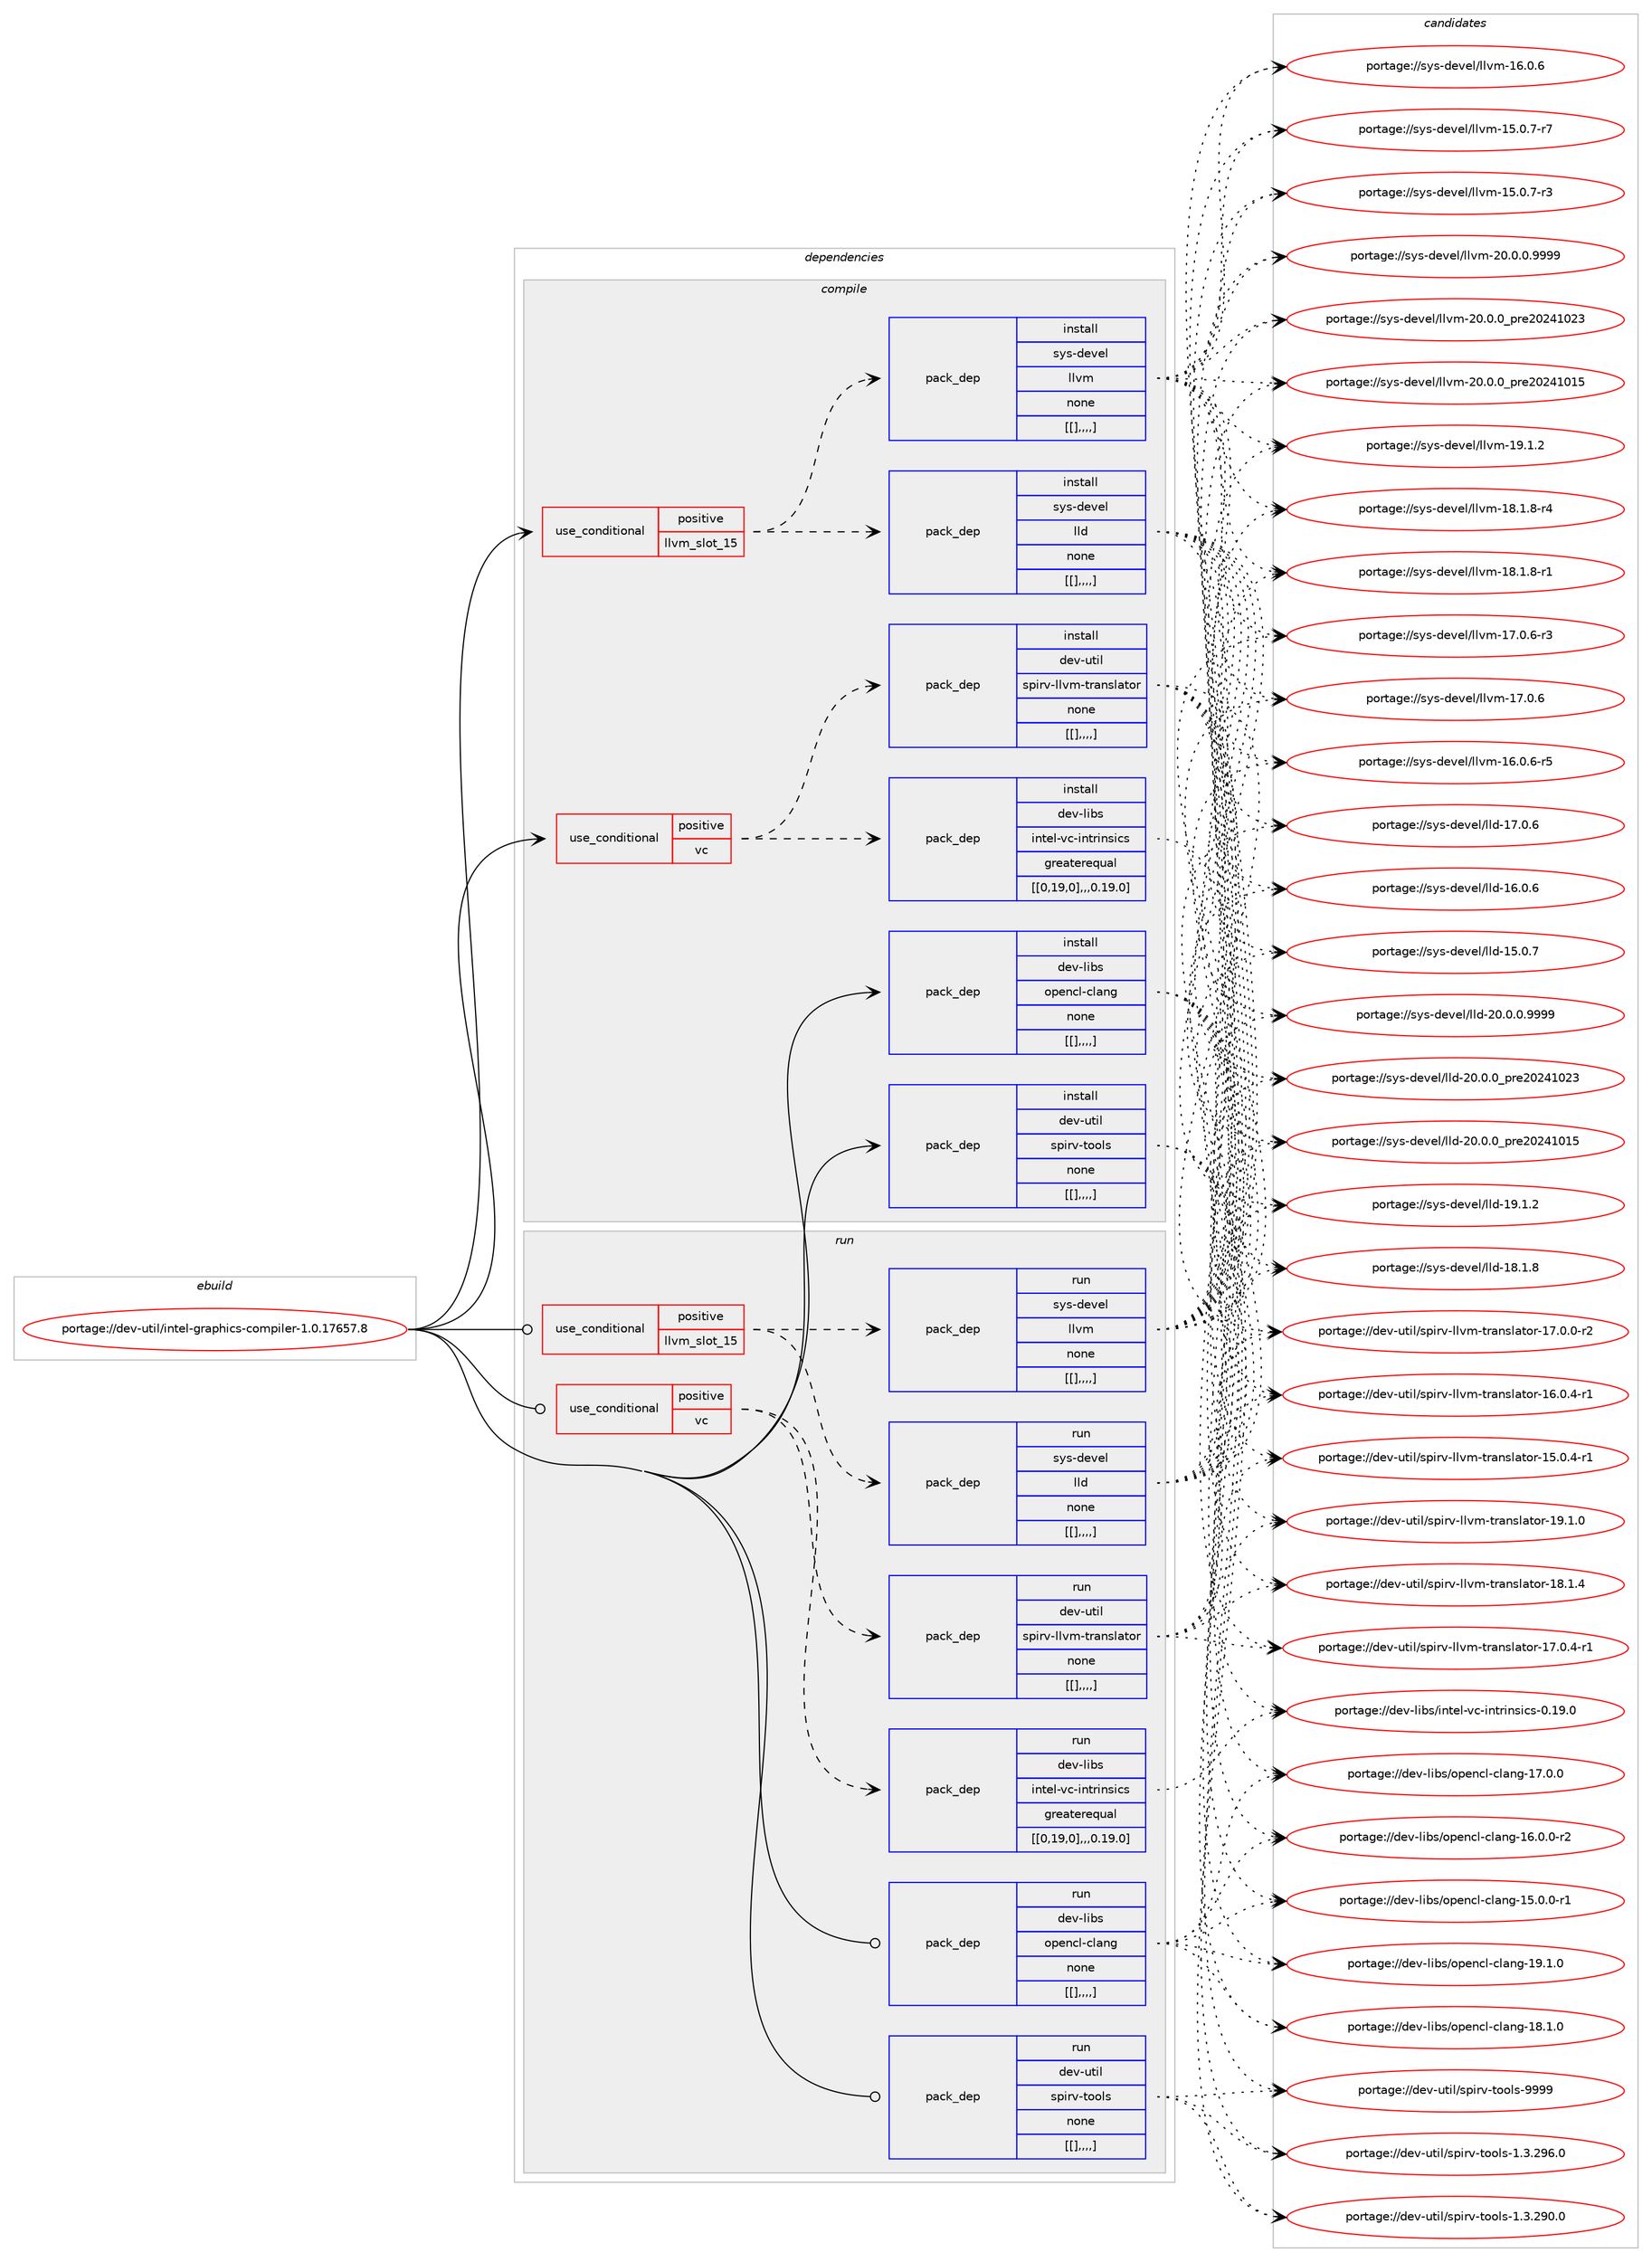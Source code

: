 digraph prolog {

# *************
# Graph options
# *************

newrank=true;
concentrate=true;
compound=true;
graph [rankdir=LR,fontname=Helvetica,fontsize=10,ranksep=1.5];#, ranksep=2.5, nodesep=0.2];
edge  [arrowhead=vee];
node  [fontname=Helvetica,fontsize=10];

# **********
# The ebuild
# **********

subgraph cluster_leftcol {
color=gray;
label=<<i>ebuild</i>>;
id [label="portage://dev-util/intel-graphics-compiler-1.0.17657.8", color=red, width=4, href="../dev-util/intel-graphics-compiler-1.0.17657.8.svg"];
}

# ****************
# The dependencies
# ****************

subgraph cluster_midcol {
color=gray;
label=<<i>dependencies</i>>;
subgraph cluster_compile {
fillcolor="#eeeeee";
style=filled;
label=<<i>compile</i>>;
subgraph cond65424 {
dependency227500 [label=<<TABLE BORDER="0" CELLBORDER="1" CELLSPACING="0" CELLPADDING="4"><TR><TD ROWSPAN="3" CELLPADDING="10">use_conditional</TD></TR><TR><TD>positive</TD></TR><TR><TD>llvm_slot_15</TD></TR></TABLE>>, shape=none, color=red];
subgraph pack160575 {
dependency227503 [label=<<TABLE BORDER="0" CELLBORDER="1" CELLSPACING="0" CELLPADDING="4" WIDTH="220"><TR><TD ROWSPAN="6" CELLPADDING="30">pack_dep</TD></TR><TR><TD WIDTH="110">install</TD></TR><TR><TD>sys-devel</TD></TR><TR><TD>lld</TD></TR><TR><TD>none</TD></TR><TR><TD>[[],,,,]</TD></TR></TABLE>>, shape=none, color=blue];
}
dependency227500:e -> dependency227503:w [weight=20,style="dashed",arrowhead="vee"];
subgraph pack160579 {
dependency227516 [label=<<TABLE BORDER="0" CELLBORDER="1" CELLSPACING="0" CELLPADDING="4" WIDTH="220"><TR><TD ROWSPAN="6" CELLPADDING="30">pack_dep</TD></TR><TR><TD WIDTH="110">install</TD></TR><TR><TD>sys-devel</TD></TR><TR><TD>llvm</TD></TR><TR><TD>none</TD></TR><TR><TD>[[],,,,]</TD></TR></TABLE>>, shape=none, color=blue];
}
dependency227500:e -> dependency227516:w [weight=20,style="dashed",arrowhead="vee"];
}
id:e -> dependency227500:w [weight=20,style="solid",arrowhead="vee"];
subgraph cond65430 {
dependency227548 [label=<<TABLE BORDER="0" CELLBORDER="1" CELLSPACING="0" CELLPADDING="4"><TR><TD ROWSPAN="3" CELLPADDING="10">use_conditional</TD></TR><TR><TD>positive</TD></TR><TR><TD>vc</TD></TR></TABLE>>, shape=none, color=red];
subgraph pack160641 {
dependency227622 [label=<<TABLE BORDER="0" CELLBORDER="1" CELLSPACING="0" CELLPADDING="4" WIDTH="220"><TR><TD ROWSPAN="6" CELLPADDING="30">pack_dep</TD></TR><TR><TD WIDTH="110">install</TD></TR><TR><TD>dev-libs</TD></TR><TR><TD>intel-vc-intrinsics</TD></TR><TR><TD>greaterequal</TD></TR><TR><TD>[[0,19,0],,,0.19.0]</TD></TR></TABLE>>, shape=none, color=blue];
}
dependency227548:e -> dependency227622:w [weight=20,style="dashed",arrowhead="vee"];
subgraph pack160669 {
dependency227681 [label=<<TABLE BORDER="0" CELLBORDER="1" CELLSPACING="0" CELLPADDING="4" WIDTH="220"><TR><TD ROWSPAN="6" CELLPADDING="30">pack_dep</TD></TR><TR><TD WIDTH="110">install</TD></TR><TR><TD>dev-util</TD></TR><TR><TD>spirv-llvm-translator</TD></TR><TR><TD>none</TD></TR><TR><TD>[[],,,,]</TD></TR></TABLE>>, shape=none, color=blue];
}
dependency227548:e -> dependency227681:w [weight=20,style="dashed",arrowhead="vee"];
}
id:e -> dependency227548:w [weight=20,style="solid",arrowhead="vee"];
subgraph pack160744 {
dependency227742 [label=<<TABLE BORDER="0" CELLBORDER="1" CELLSPACING="0" CELLPADDING="4" WIDTH="220"><TR><TD ROWSPAN="6" CELLPADDING="30">pack_dep</TD></TR><TR><TD WIDTH="110">install</TD></TR><TR><TD>dev-libs</TD></TR><TR><TD>opencl-clang</TD></TR><TR><TD>none</TD></TR><TR><TD>[[],,,,]</TD></TR></TABLE>>, shape=none, color=blue];
}
id:e -> dependency227742:w [weight=20,style="solid",arrowhead="vee"];
subgraph pack160785 {
dependency227779 [label=<<TABLE BORDER="0" CELLBORDER="1" CELLSPACING="0" CELLPADDING="4" WIDTH="220"><TR><TD ROWSPAN="6" CELLPADDING="30">pack_dep</TD></TR><TR><TD WIDTH="110">install</TD></TR><TR><TD>dev-util</TD></TR><TR><TD>spirv-tools</TD></TR><TR><TD>none</TD></TR><TR><TD>[[],,,,]</TD></TR></TABLE>>, shape=none, color=blue];
}
id:e -> dependency227779:w [weight=20,style="solid",arrowhead="vee"];
}
subgraph cluster_compileandrun {
fillcolor="#eeeeee";
style=filled;
label=<<i>compile and run</i>>;
}
subgraph cluster_run {
fillcolor="#eeeeee";
style=filled;
label=<<i>run</i>>;
subgraph cond65510 {
dependency227833 [label=<<TABLE BORDER="0" CELLBORDER="1" CELLSPACING="0" CELLPADDING="4"><TR><TD ROWSPAN="3" CELLPADDING="10">use_conditional</TD></TR><TR><TD>positive</TD></TR><TR><TD>llvm_slot_15</TD></TR></TABLE>>, shape=none, color=red];
subgraph pack160820 {
dependency227836 [label=<<TABLE BORDER="0" CELLBORDER="1" CELLSPACING="0" CELLPADDING="4" WIDTH="220"><TR><TD ROWSPAN="6" CELLPADDING="30">pack_dep</TD></TR><TR><TD WIDTH="110">run</TD></TR><TR><TD>sys-devel</TD></TR><TR><TD>lld</TD></TR><TR><TD>none</TD></TR><TR><TD>[[],,,,]</TD></TR></TABLE>>, shape=none, color=blue];
}
dependency227833:e -> dependency227836:w [weight=20,style="dashed",arrowhead="vee"];
subgraph pack160862 {
dependency227940 [label=<<TABLE BORDER="0" CELLBORDER="1" CELLSPACING="0" CELLPADDING="4" WIDTH="220"><TR><TD ROWSPAN="6" CELLPADDING="30">pack_dep</TD></TR><TR><TD WIDTH="110">run</TD></TR><TR><TD>sys-devel</TD></TR><TR><TD>llvm</TD></TR><TR><TD>none</TD></TR><TR><TD>[[],,,,]</TD></TR></TABLE>>, shape=none, color=blue];
}
dependency227833:e -> dependency227940:w [weight=20,style="dashed",arrowhead="vee"];
}
id:e -> dependency227833:w [weight=20,style="solid",arrowhead="odot"];
subgraph cond65543 {
dependency227978 [label=<<TABLE BORDER="0" CELLBORDER="1" CELLSPACING="0" CELLPADDING="4"><TR><TD ROWSPAN="3" CELLPADDING="10">use_conditional</TD></TR><TR><TD>positive</TD></TR><TR><TD>vc</TD></TR></TABLE>>, shape=none, color=red];
subgraph pack160928 {
dependency227985 [label=<<TABLE BORDER="0" CELLBORDER="1" CELLSPACING="0" CELLPADDING="4" WIDTH="220"><TR><TD ROWSPAN="6" CELLPADDING="30">pack_dep</TD></TR><TR><TD WIDTH="110">run</TD></TR><TR><TD>dev-libs</TD></TR><TR><TD>intel-vc-intrinsics</TD></TR><TR><TD>greaterequal</TD></TR><TR><TD>[[0,19,0],,,0.19.0]</TD></TR></TABLE>>, shape=none, color=blue];
}
dependency227978:e -> dependency227985:w [weight=20,style="dashed",arrowhead="vee"];
subgraph pack160960 {
dependency228042 [label=<<TABLE BORDER="0" CELLBORDER="1" CELLSPACING="0" CELLPADDING="4" WIDTH="220"><TR><TD ROWSPAN="6" CELLPADDING="30">pack_dep</TD></TR><TR><TD WIDTH="110">run</TD></TR><TR><TD>dev-util</TD></TR><TR><TD>spirv-llvm-translator</TD></TR><TR><TD>none</TD></TR><TR><TD>[[],,,,]</TD></TR></TABLE>>, shape=none, color=blue];
}
dependency227978:e -> dependency228042:w [weight=20,style="dashed",arrowhead="vee"];
}
id:e -> dependency227978:w [weight=20,style="solid",arrowhead="odot"];
subgraph pack160992 {
dependency228083 [label=<<TABLE BORDER="0" CELLBORDER="1" CELLSPACING="0" CELLPADDING="4" WIDTH="220"><TR><TD ROWSPAN="6" CELLPADDING="30">pack_dep</TD></TR><TR><TD WIDTH="110">run</TD></TR><TR><TD>dev-libs</TD></TR><TR><TD>opencl-clang</TD></TR><TR><TD>none</TD></TR><TR><TD>[[],,,,]</TD></TR></TABLE>>, shape=none, color=blue];
}
id:e -> dependency228083:w [weight=20,style="solid",arrowhead="odot"];
subgraph pack161024 {
dependency228105 [label=<<TABLE BORDER="0" CELLBORDER="1" CELLSPACING="0" CELLPADDING="4" WIDTH="220"><TR><TD ROWSPAN="6" CELLPADDING="30">pack_dep</TD></TR><TR><TD WIDTH="110">run</TD></TR><TR><TD>dev-util</TD></TR><TR><TD>spirv-tools</TD></TR><TR><TD>none</TD></TR><TR><TD>[[],,,,]</TD></TR></TABLE>>, shape=none, color=blue];
}
id:e -> dependency228105:w [weight=20,style="solid",arrowhead="odot"];
}
}

# **************
# The candidates
# **************

subgraph cluster_choices {
rank=same;
color=gray;
label=<<i>candidates</i>>;

subgraph choice160482 {
color=black;
nodesep=1;
choice1151211154510010111810110847108108100455048464846484657575757 [label="portage://sys-devel/lld-20.0.0.9999", color=red, width=4,href="../sys-devel/lld-20.0.0.9999.svg"];
choice115121115451001011181011084710810810045504846484648951121141015048505249485051 [label="portage://sys-devel/lld-20.0.0_pre20241023", color=red, width=4,href="../sys-devel/lld-20.0.0_pre20241023.svg"];
choice115121115451001011181011084710810810045504846484648951121141015048505249484953 [label="portage://sys-devel/lld-20.0.0_pre20241015", color=red, width=4,href="../sys-devel/lld-20.0.0_pre20241015.svg"];
choice115121115451001011181011084710810810045495746494650 [label="portage://sys-devel/lld-19.1.2", color=red, width=4,href="../sys-devel/lld-19.1.2.svg"];
choice115121115451001011181011084710810810045495646494656 [label="portage://sys-devel/lld-18.1.8", color=red, width=4,href="../sys-devel/lld-18.1.8.svg"];
choice115121115451001011181011084710810810045495546484654 [label="portage://sys-devel/lld-17.0.6", color=red, width=4,href="../sys-devel/lld-17.0.6.svg"];
choice115121115451001011181011084710810810045495446484654 [label="portage://sys-devel/lld-16.0.6", color=red, width=4,href="../sys-devel/lld-16.0.6.svg"];
choice115121115451001011181011084710810810045495346484655 [label="portage://sys-devel/lld-15.0.7", color=red, width=4,href="../sys-devel/lld-15.0.7.svg"];
dependency227503:e -> choice1151211154510010111810110847108108100455048464846484657575757:w [style=dotted,weight="100"];
dependency227503:e -> choice115121115451001011181011084710810810045504846484648951121141015048505249485051:w [style=dotted,weight="100"];
dependency227503:e -> choice115121115451001011181011084710810810045504846484648951121141015048505249484953:w [style=dotted,weight="100"];
dependency227503:e -> choice115121115451001011181011084710810810045495746494650:w [style=dotted,weight="100"];
dependency227503:e -> choice115121115451001011181011084710810810045495646494656:w [style=dotted,weight="100"];
dependency227503:e -> choice115121115451001011181011084710810810045495546484654:w [style=dotted,weight="100"];
dependency227503:e -> choice115121115451001011181011084710810810045495446484654:w [style=dotted,weight="100"];
dependency227503:e -> choice115121115451001011181011084710810810045495346484655:w [style=dotted,weight="100"];
}
subgraph choice160501 {
color=black;
nodesep=1;
choice1151211154510010111810110847108108118109455048464846484657575757 [label="portage://sys-devel/llvm-20.0.0.9999", color=red, width=4,href="../sys-devel/llvm-20.0.0.9999.svg"];
choice115121115451001011181011084710810811810945504846484648951121141015048505249485051 [label="portage://sys-devel/llvm-20.0.0_pre20241023", color=red, width=4,href="../sys-devel/llvm-20.0.0_pre20241023.svg"];
choice115121115451001011181011084710810811810945504846484648951121141015048505249484953 [label="portage://sys-devel/llvm-20.0.0_pre20241015", color=red, width=4,href="../sys-devel/llvm-20.0.0_pre20241015.svg"];
choice115121115451001011181011084710810811810945495746494650 [label="portage://sys-devel/llvm-19.1.2", color=red, width=4,href="../sys-devel/llvm-19.1.2.svg"];
choice1151211154510010111810110847108108118109454956464946564511452 [label="portage://sys-devel/llvm-18.1.8-r4", color=red, width=4,href="../sys-devel/llvm-18.1.8-r4.svg"];
choice1151211154510010111810110847108108118109454956464946564511449 [label="portage://sys-devel/llvm-18.1.8-r1", color=red, width=4,href="../sys-devel/llvm-18.1.8-r1.svg"];
choice1151211154510010111810110847108108118109454955464846544511451 [label="portage://sys-devel/llvm-17.0.6-r3", color=red, width=4,href="../sys-devel/llvm-17.0.6-r3.svg"];
choice115121115451001011181011084710810811810945495546484654 [label="portage://sys-devel/llvm-17.0.6", color=red, width=4,href="../sys-devel/llvm-17.0.6.svg"];
choice1151211154510010111810110847108108118109454954464846544511453 [label="portage://sys-devel/llvm-16.0.6-r5", color=red, width=4,href="../sys-devel/llvm-16.0.6-r5.svg"];
choice115121115451001011181011084710810811810945495446484654 [label="portage://sys-devel/llvm-16.0.6", color=red, width=4,href="../sys-devel/llvm-16.0.6.svg"];
choice1151211154510010111810110847108108118109454953464846554511455 [label="portage://sys-devel/llvm-15.0.7-r7", color=red, width=4,href="../sys-devel/llvm-15.0.7-r7.svg"];
choice1151211154510010111810110847108108118109454953464846554511451 [label="portage://sys-devel/llvm-15.0.7-r3", color=red, width=4,href="../sys-devel/llvm-15.0.7-r3.svg"];
dependency227516:e -> choice1151211154510010111810110847108108118109455048464846484657575757:w [style=dotted,weight="100"];
dependency227516:e -> choice115121115451001011181011084710810811810945504846484648951121141015048505249485051:w [style=dotted,weight="100"];
dependency227516:e -> choice115121115451001011181011084710810811810945504846484648951121141015048505249484953:w [style=dotted,weight="100"];
dependency227516:e -> choice115121115451001011181011084710810811810945495746494650:w [style=dotted,weight="100"];
dependency227516:e -> choice1151211154510010111810110847108108118109454956464946564511452:w [style=dotted,weight="100"];
dependency227516:e -> choice1151211154510010111810110847108108118109454956464946564511449:w [style=dotted,weight="100"];
dependency227516:e -> choice1151211154510010111810110847108108118109454955464846544511451:w [style=dotted,weight="100"];
dependency227516:e -> choice115121115451001011181011084710810811810945495546484654:w [style=dotted,weight="100"];
dependency227516:e -> choice1151211154510010111810110847108108118109454954464846544511453:w [style=dotted,weight="100"];
dependency227516:e -> choice115121115451001011181011084710810811810945495446484654:w [style=dotted,weight="100"];
dependency227516:e -> choice1151211154510010111810110847108108118109454953464846554511455:w [style=dotted,weight="100"];
dependency227516:e -> choice1151211154510010111810110847108108118109454953464846554511451:w [style=dotted,weight="100"];
}
subgraph choice160513 {
color=black;
nodesep=1;
choice1001011184510810598115471051101161011084511899451051101161141051101151059911545484649574648 [label="portage://dev-libs/intel-vc-intrinsics-0.19.0", color=red, width=4,href="../dev-libs/intel-vc-intrinsics-0.19.0.svg"];
dependency227622:e -> choice1001011184510810598115471051101161011084511899451051101161141051101151059911545484649574648:w [style=dotted,weight="100"];
}
subgraph choice160516 {
color=black;
nodesep=1;
choice10010111845117116105108471151121051141184510810811810945116114971101151089711611111445495746494648 [label="portage://dev-util/spirv-llvm-translator-19.1.0", color=red, width=4,href="../dev-util/spirv-llvm-translator-19.1.0.svg"];
choice10010111845117116105108471151121051141184510810811810945116114971101151089711611111445495646494652 [label="portage://dev-util/spirv-llvm-translator-18.1.4", color=red, width=4,href="../dev-util/spirv-llvm-translator-18.1.4.svg"];
choice100101118451171161051084711511210511411845108108118109451161149711011510897116111114454955464846524511449 [label="portage://dev-util/spirv-llvm-translator-17.0.4-r1", color=red, width=4,href="../dev-util/spirv-llvm-translator-17.0.4-r1.svg"];
choice100101118451171161051084711511210511411845108108118109451161149711011510897116111114454955464846484511450 [label="portage://dev-util/spirv-llvm-translator-17.0.0-r2", color=red, width=4,href="../dev-util/spirv-llvm-translator-17.0.0-r2.svg"];
choice100101118451171161051084711511210511411845108108118109451161149711011510897116111114454954464846524511449 [label="portage://dev-util/spirv-llvm-translator-16.0.4-r1", color=red, width=4,href="../dev-util/spirv-llvm-translator-16.0.4-r1.svg"];
choice100101118451171161051084711511210511411845108108118109451161149711011510897116111114454953464846524511449 [label="portage://dev-util/spirv-llvm-translator-15.0.4-r1", color=red, width=4,href="../dev-util/spirv-llvm-translator-15.0.4-r1.svg"];
dependency227681:e -> choice10010111845117116105108471151121051141184510810811810945116114971101151089711611111445495746494648:w [style=dotted,weight="100"];
dependency227681:e -> choice10010111845117116105108471151121051141184510810811810945116114971101151089711611111445495646494652:w [style=dotted,weight="100"];
dependency227681:e -> choice100101118451171161051084711511210511411845108108118109451161149711011510897116111114454955464846524511449:w [style=dotted,weight="100"];
dependency227681:e -> choice100101118451171161051084711511210511411845108108118109451161149711011510897116111114454955464846484511450:w [style=dotted,weight="100"];
dependency227681:e -> choice100101118451171161051084711511210511411845108108118109451161149711011510897116111114454954464846524511449:w [style=dotted,weight="100"];
dependency227681:e -> choice100101118451171161051084711511210511411845108108118109451161149711011510897116111114454953464846524511449:w [style=dotted,weight="100"];
}
subgraph choice160522 {
color=black;
nodesep=1;
choice1001011184510810598115471111121011109910845991089711010345495746494648 [label="portage://dev-libs/opencl-clang-19.1.0", color=red, width=4,href="../dev-libs/opencl-clang-19.1.0.svg"];
choice1001011184510810598115471111121011109910845991089711010345495646494648 [label="portage://dev-libs/opencl-clang-18.1.0", color=red, width=4,href="../dev-libs/opencl-clang-18.1.0.svg"];
choice1001011184510810598115471111121011109910845991089711010345495546484648 [label="portage://dev-libs/opencl-clang-17.0.0", color=red, width=4,href="../dev-libs/opencl-clang-17.0.0.svg"];
choice10010111845108105981154711111210111099108459910897110103454954464846484511450 [label="portage://dev-libs/opencl-clang-16.0.0-r2", color=red, width=4,href="../dev-libs/opencl-clang-16.0.0-r2.svg"];
choice10010111845108105981154711111210111099108459910897110103454953464846484511449 [label="portage://dev-libs/opencl-clang-15.0.0-r1", color=red, width=4,href="../dev-libs/opencl-clang-15.0.0-r1.svg"];
dependency227742:e -> choice1001011184510810598115471111121011109910845991089711010345495746494648:w [style=dotted,weight="100"];
dependency227742:e -> choice1001011184510810598115471111121011109910845991089711010345495646494648:w [style=dotted,weight="100"];
dependency227742:e -> choice1001011184510810598115471111121011109910845991089711010345495546484648:w [style=dotted,weight="100"];
dependency227742:e -> choice10010111845108105981154711111210111099108459910897110103454954464846484511450:w [style=dotted,weight="100"];
dependency227742:e -> choice10010111845108105981154711111210111099108459910897110103454953464846484511449:w [style=dotted,weight="100"];
}
subgraph choice160523 {
color=black;
nodesep=1;
choice1001011184511711610510847115112105114118451161111111081154557575757 [label="portage://dev-util/spirv-tools-9999", color=red, width=4,href="../dev-util/spirv-tools-9999.svg"];
choice10010111845117116105108471151121051141184511611111110811545494651465057544648 [label="portage://dev-util/spirv-tools-1.3.296.0", color=red, width=4,href="../dev-util/spirv-tools-1.3.296.0.svg"];
choice10010111845117116105108471151121051141184511611111110811545494651465057484648 [label="portage://dev-util/spirv-tools-1.3.290.0", color=red, width=4,href="../dev-util/spirv-tools-1.3.290.0.svg"];
dependency227779:e -> choice1001011184511711610510847115112105114118451161111111081154557575757:w [style=dotted,weight="100"];
dependency227779:e -> choice10010111845117116105108471151121051141184511611111110811545494651465057544648:w [style=dotted,weight="100"];
dependency227779:e -> choice10010111845117116105108471151121051141184511611111110811545494651465057484648:w [style=dotted,weight="100"];
}
subgraph choice160546 {
color=black;
nodesep=1;
choice1151211154510010111810110847108108100455048464846484657575757 [label="portage://sys-devel/lld-20.0.0.9999", color=red, width=4,href="../sys-devel/lld-20.0.0.9999.svg"];
choice115121115451001011181011084710810810045504846484648951121141015048505249485051 [label="portage://sys-devel/lld-20.0.0_pre20241023", color=red, width=4,href="../sys-devel/lld-20.0.0_pre20241023.svg"];
choice115121115451001011181011084710810810045504846484648951121141015048505249484953 [label="portage://sys-devel/lld-20.0.0_pre20241015", color=red, width=4,href="../sys-devel/lld-20.0.0_pre20241015.svg"];
choice115121115451001011181011084710810810045495746494650 [label="portage://sys-devel/lld-19.1.2", color=red, width=4,href="../sys-devel/lld-19.1.2.svg"];
choice115121115451001011181011084710810810045495646494656 [label="portage://sys-devel/lld-18.1.8", color=red, width=4,href="../sys-devel/lld-18.1.8.svg"];
choice115121115451001011181011084710810810045495546484654 [label="portage://sys-devel/lld-17.0.6", color=red, width=4,href="../sys-devel/lld-17.0.6.svg"];
choice115121115451001011181011084710810810045495446484654 [label="portage://sys-devel/lld-16.0.6", color=red, width=4,href="../sys-devel/lld-16.0.6.svg"];
choice115121115451001011181011084710810810045495346484655 [label="portage://sys-devel/lld-15.0.7", color=red, width=4,href="../sys-devel/lld-15.0.7.svg"];
dependency227836:e -> choice1151211154510010111810110847108108100455048464846484657575757:w [style=dotted,weight="100"];
dependency227836:e -> choice115121115451001011181011084710810810045504846484648951121141015048505249485051:w [style=dotted,weight="100"];
dependency227836:e -> choice115121115451001011181011084710810810045504846484648951121141015048505249484953:w [style=dotted,weight="100"];
dependency227836:e -> choice115121115451001011181011084710810810045495746494650:w [style=dotted,weight="100"];
dependency227836:e -> choice115121115451001011181011084710810810045495646494656:w [style=dotted,weight="100"];
dependency227836:e -> choice115121115451001011181011084710810810045495546484654:w [style=dotted,weight="100"];
dependency227836:e -> choice115121115451001011181011084710810810045495446484654:w [style=dotted,weight="100"];
dependency227836:e -> choice115121115451001011181011084710810810045495346484655:w [style=dotted,weight="100"];
}
subgraph choice160550 {
color=black;
nodesep=1;
choice1151211154510010111810110847108108118109455048464846484657575757 [label="portage://sys-devel/llvm-20.0.0.9999", color=red, width=4,href="../sys-devel/llvm-20.0.0.9999.svg"];
choice115121115451001011181011084710810811810945504846484648951121141015048505249485051 [label="portage://sys-devel/llvm-20.0.0_pre20241023", color=red, width=4,href="../sys-devel/llvm-20.0.0_pre20241023.svg"];
choice115121115451001011181011084710810811810945504846484648951121141015048505249484953 [label="portage://sys-devel/llvm-20.0.0_pre20241015", color=red, width=4,href="../sys-devel/llvm-20.0.0_pre20241015.svg"];
choice115121115451001011181011084710810811810945495746494650 [label="portage://sys-devel/llvm-19.1.2", color=red, width=4,href="../sys-devel/llvm-19.1.2.svg"];
choice1151211154510010111810110847108108118109454956464946564511452 [label="portage://sys-devel/llvm-18.1.8-r4", color=red, width=4,href="../sys-devel/llvm-18.1.8-r4.svg"];
choice1151211154510010111810110847108108118109454956464946564511449 [label="portage://sys-devel/llvm-18.1.8-r1", color=red, width=4,href="../sys-devel/llvm-18.1.8-r1.svg"];
choice1151211154510010111810110847108108118109454955464846544511451 [label="portage://sys-devel/llvm-17.0.6-r3", color=red, width=4,href="../sys-devel/llvm-17.0.6-r3.svg"];
choice115121115451001011181011084710810811810945495546484654 [label="portage://sys-devel/llvm-17.0.6", color=red, width=4,href="../sys-devel/llvm-17.0.6.svg"];
choice1151211154510010111810110847108108118109454954464846544511453 [label="portage://sys-devel/llvm-16.0.6-r5", color=red, width=4,href="../sys-devel/llvm-16.0.6-r5.svg"];
choice115121115451001011181011084710810811810945495446484654 [label="portage://sys-devel/llvm-16.0.6", color=red, width=4,href="../sys-devel/llvm-16.0.6.svg"];
choice1151211154510010111810110847108108118109454953464846554511455 [label="portage://sys-devel/llvm-15.0.7-r7", color=red, width=4,href="../sys-devel/llvm-15.0.7-r7.svg"];
choice1151211154510010111810110847108108118109454953464846554511451 [label="portage://sys-devel/llvm-15.0.7-r3", color=red, width=4,href="../sys-devel/llvm-15.0.7-r3.svg"];
dependency227940:e -> choice1151211154510010111810110847108108118109455048464846484657575757:w [style=dotted,weight="100"];
dependency227940:e -> choice115121115451001011181011084710810811810945504846484648951121141015048505249485051:w [style=dotted,weight="100"];
dependency227940:e -> choice115121115451001011181011084710810811810945504846484648951121141015048505249484953:w [style=dotted,weight="100"];
dependency227940:e -> choice115121115451001011181011084710810811810945495746494650:w [style=dotted,weight="100"];
dependency227940:e -> choice1151211154510010111810110847108108118109454956464946564511452:w [style=dotted,weight="100"];
dependency227940:e -> choice1151211154510010111810110847108108118109454956464946564511449:w [style=dotted,weight="100"];
dependency227940:e -> choice1151211154510010111810110847108108118109454955464846544511451:w [style=dotted,weight="100"];
dependency227940:e -> choice115121115451001011181011084710810811810945495546484654:w [style=dotted,weight="100"];
dependency227940:e -> choice1151211154510010111810110847108108118109454954464846544511453:w [style=dotted,weight="100"];
dependency227940:e -> choice115121115451001011181011084710810811810945495446484654:w [style=dotted,weight="100"];
dependency227940:e -> choice1151211154510010111810110847108108118109454953464846554511455:w [style=dotted,weight="100"];
dependency227940:e -> choice1151211154510010111810110847108108118109454953464846554511451:w [style=dotted,weight="100"];
}
subgraph choice160558 {
color=black;
nodesep=1;
choice1001011184510810598115471051101161011084511899451051101161141051101151059911545484649574648 [label="portage://dev-libs/intel-vc-intrinsics-0.19.0", color=red, width=4,href="../dev-libs/intel-vc-intrinsics-0.19.0.svg"];
dependency227985:e -> choice1001011184510810598115471051101161011084511899451051101161141051101151059911545484649574648:w [style=dotted,weight="100"];
}
subgraph choice160560 {
color=black;
nodesep=1;
choice10010111845117116105108471151121051141184510810811810945116114971101151089711611111445495746494648 [label="portage://dev-util/spirv-llvm-translator-19.1.0", color=red, width=4,href="../dev-util/spirv-llvm-translator-19.1.0.svg"];
choice10010111845117116105108471151121051141184510810811810945116114971101151089711611111445495646494652 [label="portage://dev-util/spirv-llvm-translator-18.1.4", color=red, width=4,href="../dev-util/spirv-llvm-translator-18.1.4.svg"];
choice100101118451171161051084711511210511411845108108118109451161149711011510897116111114454955464846524511449 [label="portage://dev-util/spirv-llvm-translator-17.0.4-r1", color=red, width=4,href="../dev-util/spirv-llvm-translator-17.0.4-r1.svg"];
choice100101118451171161051084711511210511411845108108118109451161149711011510897116111114454955464846484511450 [label="portage://dev-util/spirv-llvm-translator-17.0.0-r2", color=red, width=4,href="../dev-util/spirv-llvm-translator-17.0.0-r2.svg"];
choice100101118451171161051084711511210511411845108108118109451161149711011510897116111114454954464846524511449 [label="portage://dev-util/spirv-llvm-translator-16.0.4-r1", color=red, width=4,href="../dev-util/spirv-llvm-translator-16.0.4-r1.svg"];
choice100101118451171161051084711511210511411845108108118109451161149711011510897116111114454953464846524511449 [label="portage://dev-util/spirv-llvm-translator-15.0.4-r1", color=red, width=4,href="../dev-util/spirv-llvm-translator-15.0.4-r1.svg"];
dependency228042:e -> choice10010111845117116105108471151121051141184510810811810945116114971101151089711611111445495746494648:w [style=dotted,weight="100"];
dependency228042:e -> choice10010111845117116105108471151121051141184510810811810945116114971101151089711611111445495646494652:w [style=dotted,weight="100"];
dependency228042:e -> choice100101118451171161051084711511210511411845108108118109451161149711011510897116111114454955464846524511449:w [style=dotted,weight="100"];
dependency228042:e -> choice100101118451171161051084711511210511411845108108118109451161149711011510897116111114454955464846484511450:w [style=dotted,weight="100"];
dependency228042:e -> choice100101118451171161051084711511210511411845108108118109451161149711011510897116111114454954464846524511449:w [style=dotted,weight="100"];
dependency228042:e -> choice100101118451171161051084711511210511411845108108118109451161149711011510897116111114454953464846524511449:w [style=dotted,weight="100"];
}
subgraph choice160561 {
color=black;
nodesep=1;
choice1001011184510810598115471111121011109910845991089711010345495746494648 [label="portage://dev-libs/opencl-clang-19.1.0", color=red, width=4,href="../dev-libs/opencl-clang-19.1.0.svg"];
choice1001011184510810598115471111121011109910845991089711010345495646494648 [label="portage://dev-libs/opencl-clang-18.1.0", color=red, width=4,href="../dev-libs/opencl-clang-18.1.0.svg"];
choice1001011184510810598115471111121011109910845991089711010345495546484648 [label="portage://dev-libs/opencl-clang-17.0.0", color=red, width=4,href="../dev-libs/opencl-clang-17.0.0.svg"];
choice10010111845108105981154711111210111099108459910897110103454954464846484511450 [label="portage://dev-libs/opencl-clang-16.0.0-r2", color=red, width=4,href="../dev-libs/opencl-clang-16.0.0-r2.svg"];
choice10010111845108105981154711111210111099108459910897110103454953464846484511449 [label="portage://dev-libs/opencl-clang-15.0.0-r1", color=red, width=4,href="../dev-libs/opencl-clang-15.0.0-r1.svg"];
dependency228083:e -> choice1001011184510810598115471111121011109910845991089711010345495746494648:w [style=dotted,weight="100"];
dependency228083:e -> choice1001011184510810598115471111121011109910845991089711010345495646494648:w [style=dotted,weight="100"];
dependency228083:e -> choice1001011184510810598115471111121011109910845991089711010345495546484648:w [style=dotted,weight="100"];
dependency228083:e -> choice10010111845108105981154711111210111099108459910897110103454954464846484511450:w [style=dotted,weight="100"];
dependency228083:e -> choice10010111845108105981154711111210111099108459910897110103454953464846484511449:w [style=dotted,weight="100"];
}
subgraph choice160563 {
color=black;
nodesep=1;
choice1001011184511711610510847115112105114118451161111111081154557575757 [label="portage://dev-util/spirv-tools-9999", color=red, width=4,href="../dev-util/spirv-tools-9999.svg"];
choice10010111845117116105108471151121051141184511611111110811545494651465057544648 [label="portage://dev-util/spirv-tools-1.3.296.0", color=red, width=4,href="../dev-util/spirv-tools-1.3.296.0.svg"];
choice10010111845117116105108471151121051141184511611111110811545494651465057484648 [label="portage://dev-util/spirv-tools-1.3.290.0", color=red, width=4,href="../dev-util/spirv-tools-1.3.290.0.svg"];
dependency228105:e -> choice1001011184511711610510847115112105114118451161111111081154557575757:w [style=dotted,weight="100"];
dependency228105:e -> choice10010111845117116105108471151121051141184511611111110811545494651465057544648:w [style=dotted,weight="100"];
dependency228105:e -> choice10010111845117116105108471151121051141184511611111110811545494651465057484648:w [style=dotted,weight="100"];
}
}

}
